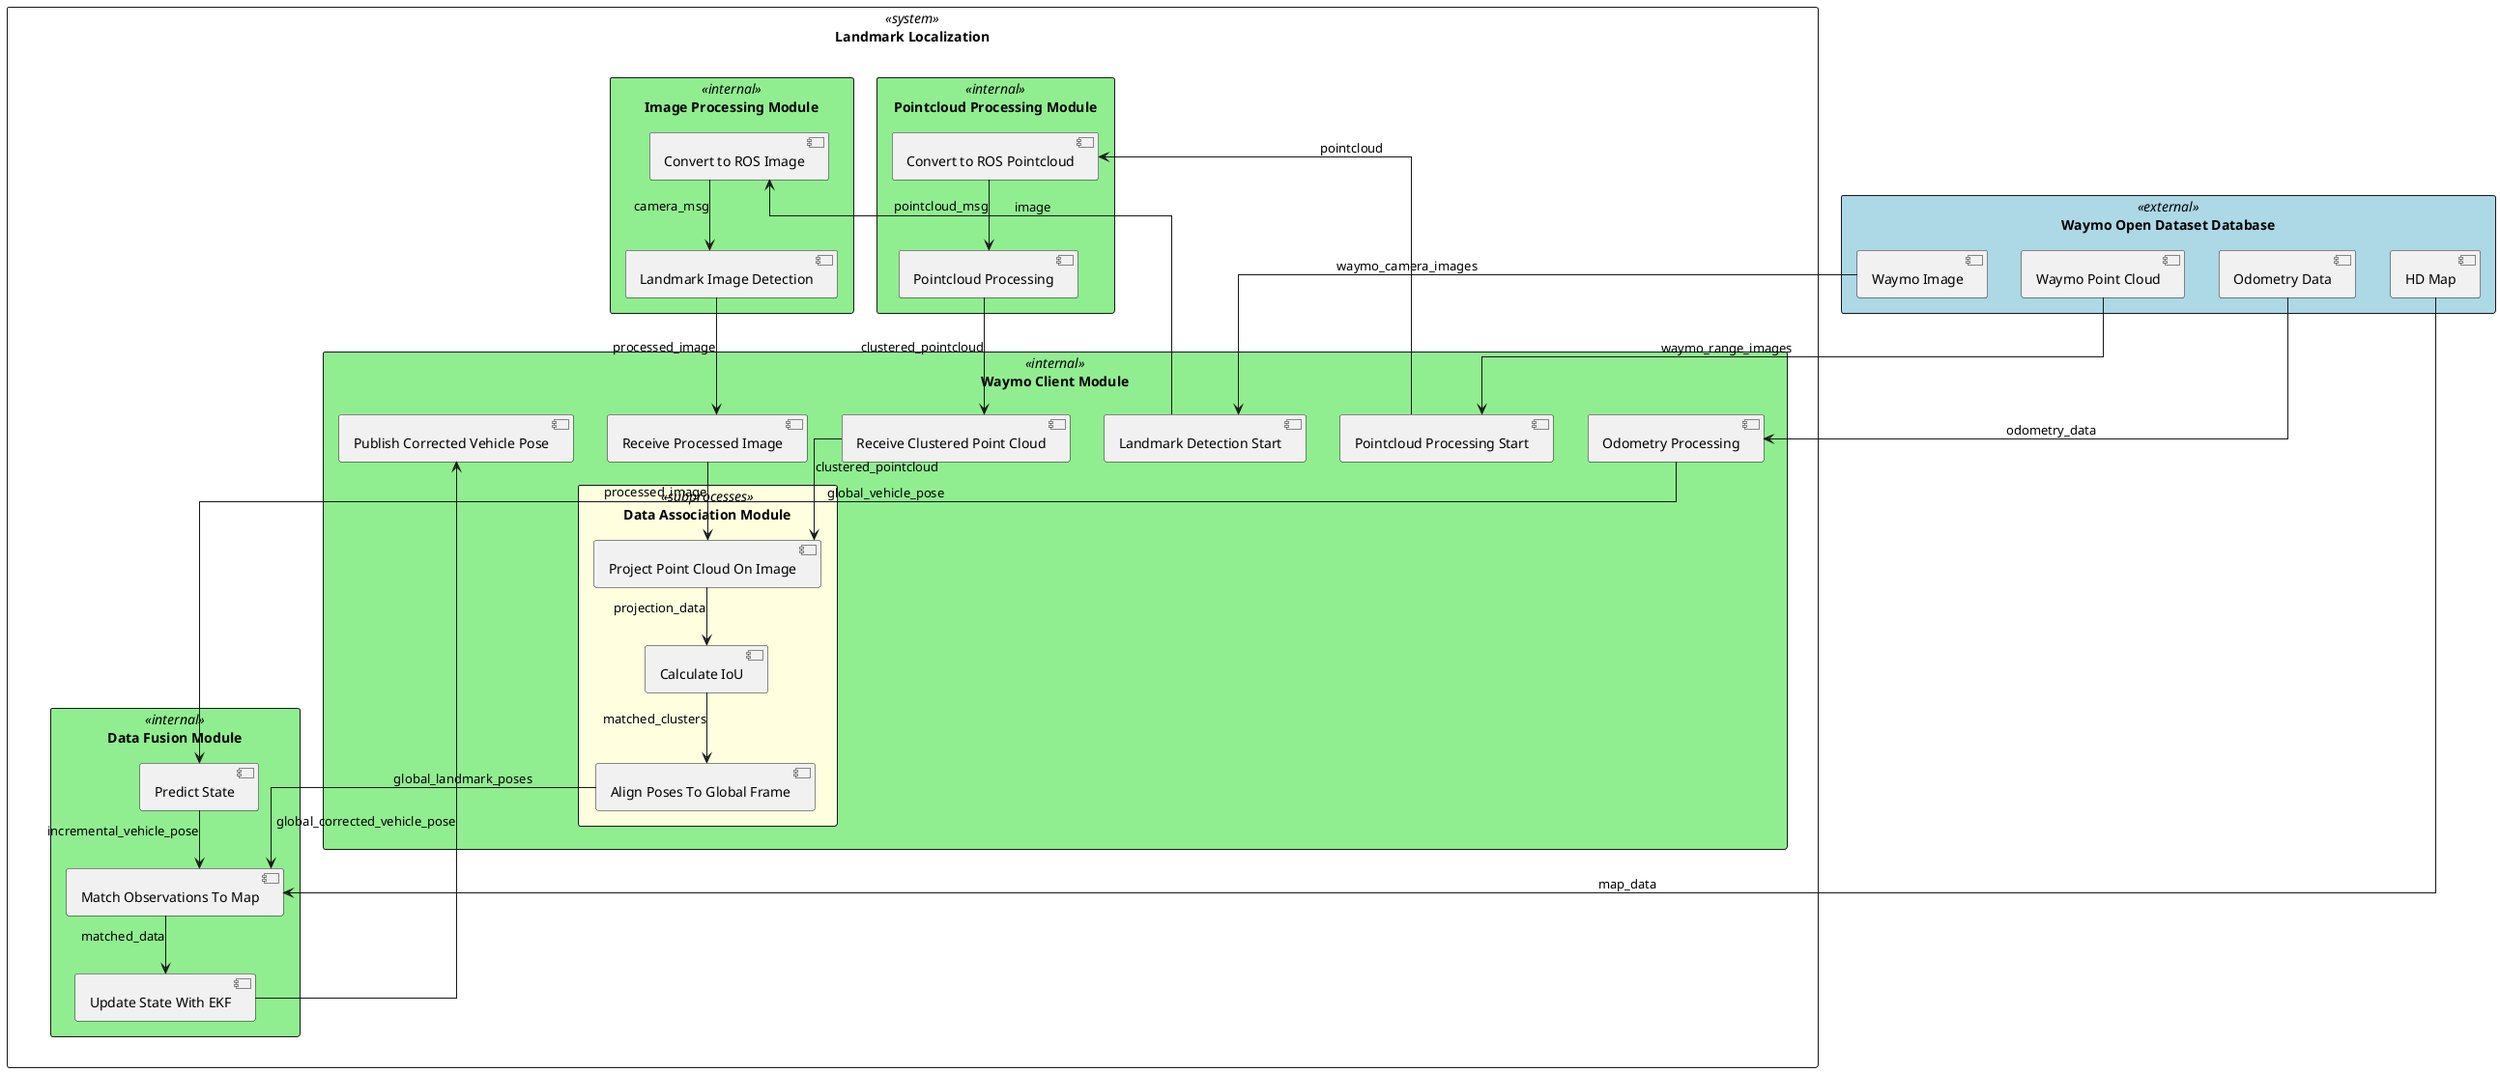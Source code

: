 @startuml
skinparam linetype ortho
skinparam rectangle {
    BackgroundColor<<external>> LightBlue
    BackgroundColor<<internal>> LightGreen
    BackgroundColor<<system>> White
    BackgroundColor<<subprocesses>> LightYellow
    Padding 20
    MinWidth 300
}

'--- External Dataset at the Top ---
rectangle "Waymo Open Dataset Database" <<external>> {
    [Waymo Point Cloud]
    [Waymo Image]
    [Odometry Data]
    [HD Map]
}

'--- Landmark Detection System ---
rectangle "Landmark Localization" <<system>> {
    together {
        rectangle "Waymo Client Module" <<internal>> {
            together {
                [Odometry Processing]
                [Pointcloud Processing Start]
                [Landmark Detection Start]
            }
            together {
                [Receive Clustered Point Cloud]
                [Receive Processed Image]
            }

            rectangle "Data Association Module" <<subprocesses>> {
                [Project Point Cloud On Image]
                [Calculate IoU]
                [Align Poses To Global Frame]
            }
            [Publish Corrected Vehicle Pose]
        }
        rectangle "Data Fusion Module" <<internal>> {
            [Predict State]
            [Match Observations To Map]
            [Update State With EKF]
        }
    }
    together {
        rectangle "Pointcloud Processing Module" <<internal>> {
            [Convert to ROS Pointcloud]
            [Pointcloud Processing]
        }

        rectangle "Image Processing Module" <<internal>> {
            [Convert to ROS Image]
            [Landmark Image Detection]
        }
    }
}



'--- Connections from external to internal modules ---
[Waymo Point Cloud] --> [Pointcloud Processing Start] : waymo_range_images
[Waymo Image] --> [Landmark Detection Start] : waymo_camera_images
[Odometry Data] --> [Odometry Processing] : odometry_data
[HD Map] --> [Match Observations To Map] : map_data

'--- Pointcloud Processing Flow ---
[Pointcloud Processing Start] --> [Convert to ROS Pointcloud] : pointcloud
[Convert to ROS Pointcloud] --> [Pointcloud Processing] : pointcloud_msg
[Pointcloud Processing] --> [Receive Clustered Point Cloud] : clustered_pointcloud

'--- Image Processing Flow ---
[Landmark Detection Start] --> [Convert to ROS Image] : image
[Convert to ROS Image] --> [Landmark Image Detection] : camera_msg
[Landmark Image Detection] --> [Receive Processed Image] : processed_image

'--- Data Association Flow ---
[Receive Clustered Point Cloud] --> [Project Point Cloud On Image] : clustered_pointcloud
[Receive Processed Image] --> [Project Point Cloud On Image] : processed_image
[Project Point Cloud On Image] --> [Calculate IoU] : projection_data
[Calculate IoU] --> [Align Poses To Global Frame] : matched_clusters

'--- Data Fusion Flow ---
[Odometry Processing] --> [Predict State] : global_vehicle_pose
[Predict State] --> [Match Observations To Map] : incremental_vehicle_pose
[Align Poses To Global Frame] --> [Match Observations To Map] : global_landmark_poses
[Match Observations To Map] --> [Update State With EKF] : matched_data
[Update State With EKF] -l-> [Publish Corrected Vehicle Pose] : global_corrected_vehicle_pose

@enduml
